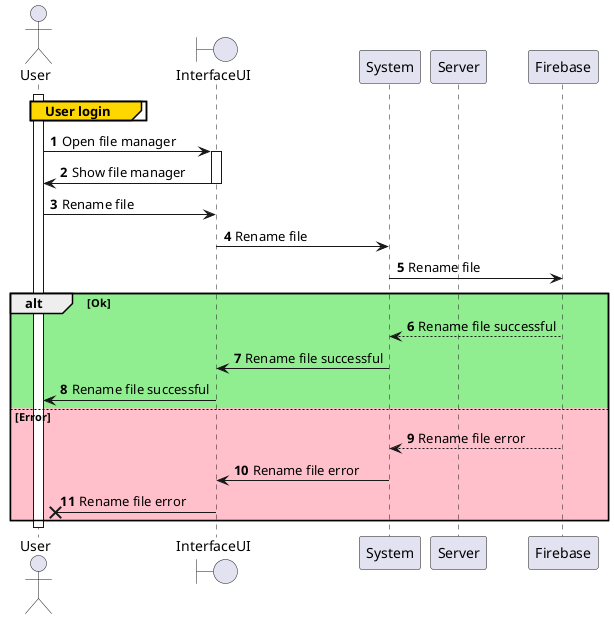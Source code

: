 @startuml
'https://plantuml.com/sequence-diagram

autonumber

actor User
boundary InterfaceUI
participant System
participant Server
participant Firebase

activate User
group#Gold User login

end

User -> InterfaceUI: Open file manager
activate InterfaceUI
User <- InterfaceUI: Show file manager
deactivate InterfaceUI

User -> InterfaceUI: Rename file
InterfaceUI -> System: Rename file
System -> Firebase: Rename file

alt #LightGreen Ok
  System <-- Firebase: Rename file successful
  InterfaceUI <- System: Rename file successful
  User <- InterfaceUI: Rename file successful
else #Pink Error
  System <-- Firebase: Rename file error
  InterfaceUI <- System: Rename file error
  User x<- InterfaceUI: Rename file error
end




deactivate User

@enduml
